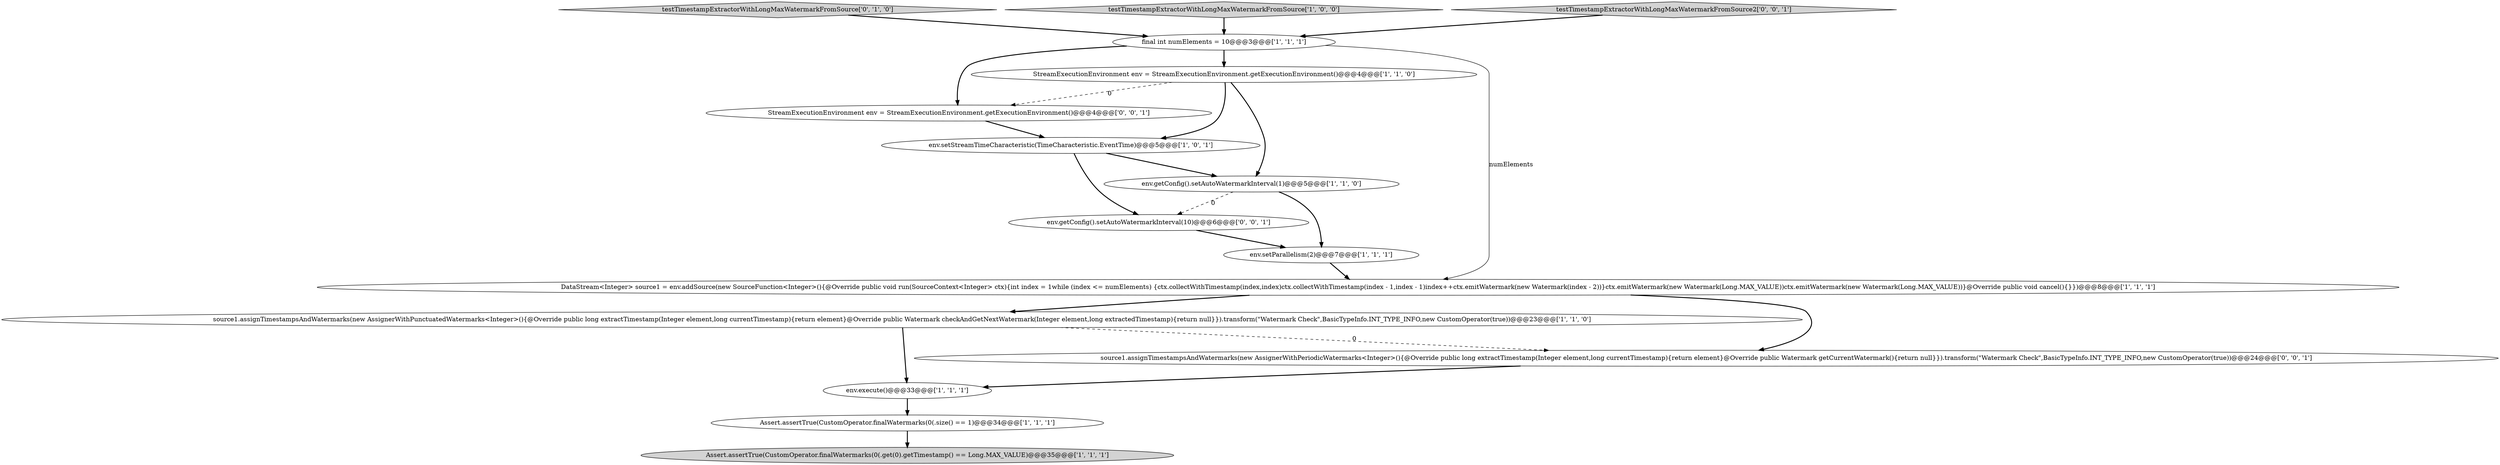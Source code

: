 digraph {
1 [style = filled, label = "env.setParallelism(2)@@@7@@@['1', '1', '1']", fillcolor = white, shape = ellipse image = "AAA0AAABBB1BBB"];
7 [style = filled, label = "env.setStreamTimeCharacteristic(TimeCharacteristic.EventTime)@@@5@@@['1', '0', '1']", fillcolor = white, shape = ellipse image = "AAA0AAABBB1BBB"];
6 [style = filled, label = "StreamExecutionEnvironment env = StreamExecutionEnvironment.getExecutionEnvironment()@@@4@@@['1', '1', '0']", fillcolor = white, shape = ellipse image = "AAA0AAABBB1BBB"];
11 [style = filled, label = "testTimestampExtractorWithLongMaxWatermarkFromSource['0', '1', '0']", fillcolor = lightgray, shape = diamond image = "AAA0AAABBB2BBB"];
15 [style = filled, label = "env.getConfig().setAutoWatermarkInterval(10)@@@6@@@['0', '0', '1']", fillcolor = white, shape = ellipse image = "AAA0AAABBB3BBB"];
3 [style = filled, label = "testTimestampExtractorWithLongMaxWatermarkFromSource['1', '0', '0']", fillcolor = lightgray, shape = diamond image = "AAA0AAABBB1BBB"];
2 [style = filled, label = "Assert.assertTrue(CustomOperator.finalWatermarks(0(.size() == 1)@@@34@@@['1', '1', '1']", fillcolor = white, shape = ellipse image = "AAA0AAABBB1BBB"];
5 [style = filled, label = "source1.assignTimestampsAndWatermarks(new AssignerWithPunctuatedWatermarks<Integer>(){@Override public long extractTimestamp(Integer element,long currentTimestamp){return element}@Override public Watermark checkAndGetNextWatermark(Integer element,long extractedTimestamp){return null}}).transform(\"Watermark Check\",BasicTypeInfo.INT_TYPE_INFO,new CustomOperator(true))@@@23@@@['1', '1', '0']", fillcolor = white, shape = ellipse image = "AAA0AAABBB1BBB"];
13 [style = filled, label = "testTimestampExtractorWithLongMaxWatermarkFromSource2['0', '0', '1']", fillcolor = lightgray, shape = diamond image = "AAA0AAABBB3BBB"];
10 [style = filled, label = "Assert.assertTrue(CustomOperator.finalWatermarks(0(.get(0).getTimestamp() == Long.MAX_VALUE)@@@35@@@['1', '1', '1']", fillcolor = lightgray, shape = ellipse image = "AAA0AAABBB1BBB"];
4 [style = filled, label = "DataStream<Integer> source1 = env.addSource(new SourceFunction<Integer>(){@Override public void run(SourceContext<Integer> ctx){int index = 1while (index <= numElements) {ctx.collectWithTimestamp(index,index)ctx.collectWithTimestamp(index - 1,index - 1)index++ctx.emitWatermark(new Watermark(index - 2))}ctx.emitWatermark(new Watermark(Long.MAX_VALUE))ctx.emitWatermark(new Watermark(Long.MAX_VALUE))}@Override public void cancel(){}})@@@8@@@['1', '1', '1']", fillcolor = white, shape = ellipse image = "AAA0AAABBB1BBB"];
12 [style = filled, label = "StreamExecutionEnvironment env = StreamExecutionEnvironment.getExecutionEnvironment()@@@4@@@['0', '0', '1']", fillcolor = white, shape = ellipse image = "AAA0AAABBB3BBB"];
0 [style = filled, label = "final int numElements = 10@@@3@@@['1', '1', '1']", fillcolor = white, shape = ellipse image = "AAA0AAABBB1BBB"];
14 [style = filled, label = "source1.assignTimestampsAndWatermarks(new AssignerWithPeriodicWatermarks<Integer>(){@Override public long extractTimestamp(Integer element,long currentTimestamp){return element}@Override public Watermark getCurrentWatermark(){return null}}).transform(\"Watermark Check\",BasicTypeInfo.INT_TYPE_INFO,new CustomOperator(true))@@@24@@@['0', '0', '1']", fillcolor = white, shape = ellipse image = "AAA0AAABBB3BBB"];
9 [style = filled, label = "env.execute()@@@33@@@['1', '1', '1']", fillcolor = white, shape = ellipse image = "AAA0AAABBB1BBB"];
8 [style = filled, label = "env.getConfig().setAutoWatermarkInterval(1)@@@5@@@['1', '1', '0']", fillcolor = white, shape = ellipse image = "AAA0AAABBB1BBB"];
1->4 [style = bold, label=""];
4->14 [style = bold, label=""];
5->14 [style = dashed, label="0"];
5->9 [style = bold, label=""];
0->6 [style = bold, label=""];
9->2 [style = bold, label=""];
0->12 [style = bold, label=""];
0->4 [style = solid, label="numElements"];
8->15 [style = dashed, label="0"];
7->8 [style = bold, label=""];
2->10 [style = bold, label=""];
12->7 [style = bold, label=""];
3->0 [style = bold, label=""];
6->12 [style = dashed, label="0"];
8->1 [style = bold, label=""];
11->0 [style = bold, label=""];
6->8 [style = bold, label=""];
7->15 [style = bold, label=""];
14->9 [style = bold, label=""];
6->7 [style = bold, label=""];
4->5 [style = bold, label=""];
13->0 [style = bold, label=""];
15->1 [style = bold, label=""];
}
